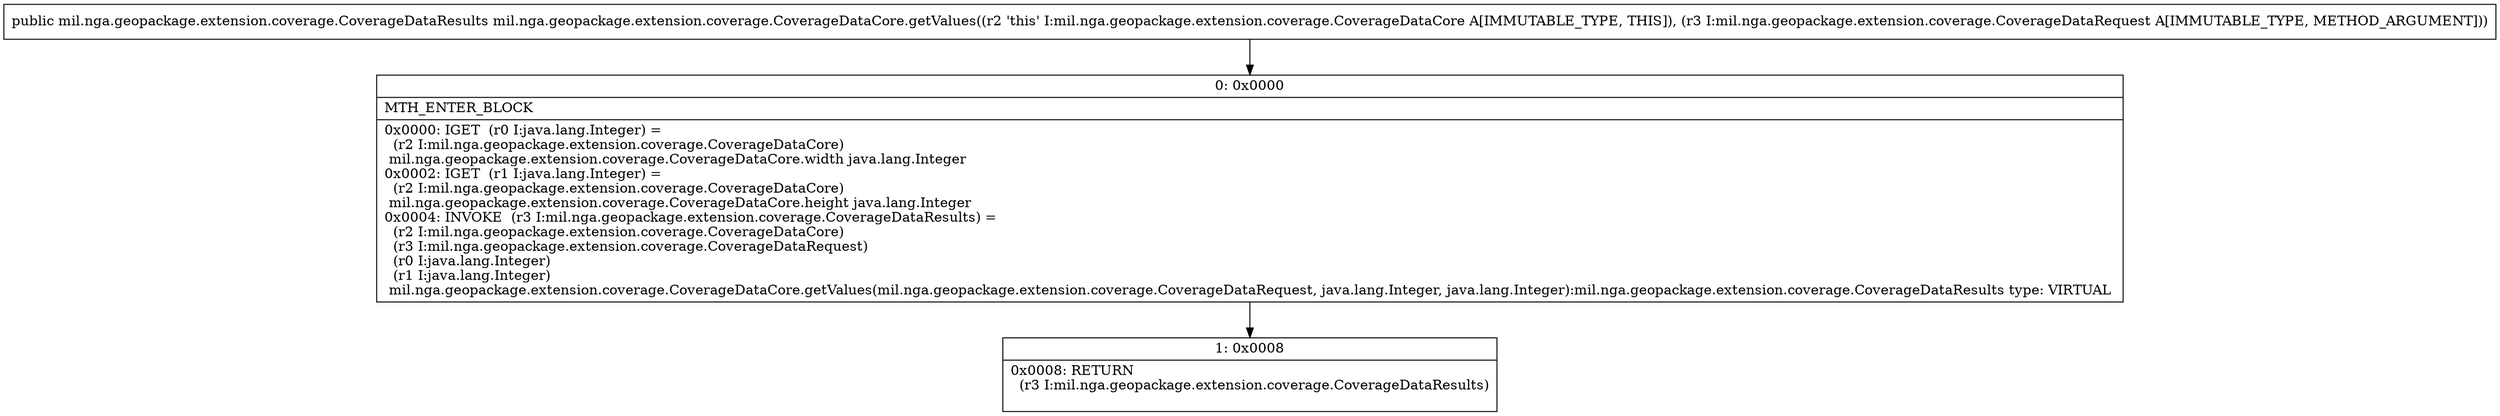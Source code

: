 digraph "CFG formil.nga.geopackage.extension.coverage.CoverageDataCore.getValues(Lmil\/nga\/geopackage\/extension\/coverage\/CoverageDataRequest;)Lmil\/nga\/geopackage\/extension\/coverage\/CoverageDataResults;" {
Node_0 [shape=record,label="{0\:\ 0x0000|MTH_ENTER_BLOCK\l|0x0000: IGET  (r0 I:java.lang.Integer) = \l  (r2 I:mil.nga.geopackage.extension.coverage.CoverageDataCore)\l mil.nga.geopackage.extension.coverage.CoverageDataCore.width java.lang.Integer \l0x0002: IGET  (r1 I:java.lang.Integer) = \l  (r2 I:mil.nga.geopackage.extension.coverage.CoverageDataCore)\l mil.nga.geopackage.extension.coverage.CoverageDataCore.height java.lang.Integer \l0x0004: INVOKE  (r3 I:mil.nga.geopackage.extension.coverage.CoverageDataResults) = \l  (r2 I:mil.nga.geopackage.extension.coverage.CoverageDataCore)\l  (r3 I:mil.nga.geopackage.extension.coverage.CoverageDataRequest)\l  (r0 I:java.lang.Integer)\l  (r1 I:java.lang.Integer)\l mil.nga.geopackage.extension.coverage.CoverageDataCore.getValues(mil.nga.geopackage.extension.coverage.CoverageDataRequest, java.lang.Integer, java.lang.Integer):mil.nga.geopackage.extension.coverage.CoverageDataResults type: VIRTUAL \l}"];
Node_1 [shape=record,label="{1\:\ 0x0008|0x0008: RETURN  \l  (r3 I:mil.nga.geopackage.extension.coverage.CoverageDataResults)\l \l}"];
MethodNode[shape=record,label="{public mil.nga.geopackage.extension.coverage.CoverageDataResults mil.nga.geopackage.extension.coverage.CoverageDataCore.getValues((r2 'this' I:mil.nga.geopackage.extension.coverage.CoverageDataCore A[IMMUTABLE_TYPE, THIS]), (r3 I:mil.nga.geopackage.extension.coverage.CoverageDataRequest A[IMMUTABLE_TYPE, METHOD_ARGUMENT])) }"];
MethodNode -> Node_0;
Node_0 -> Node_1;
}


